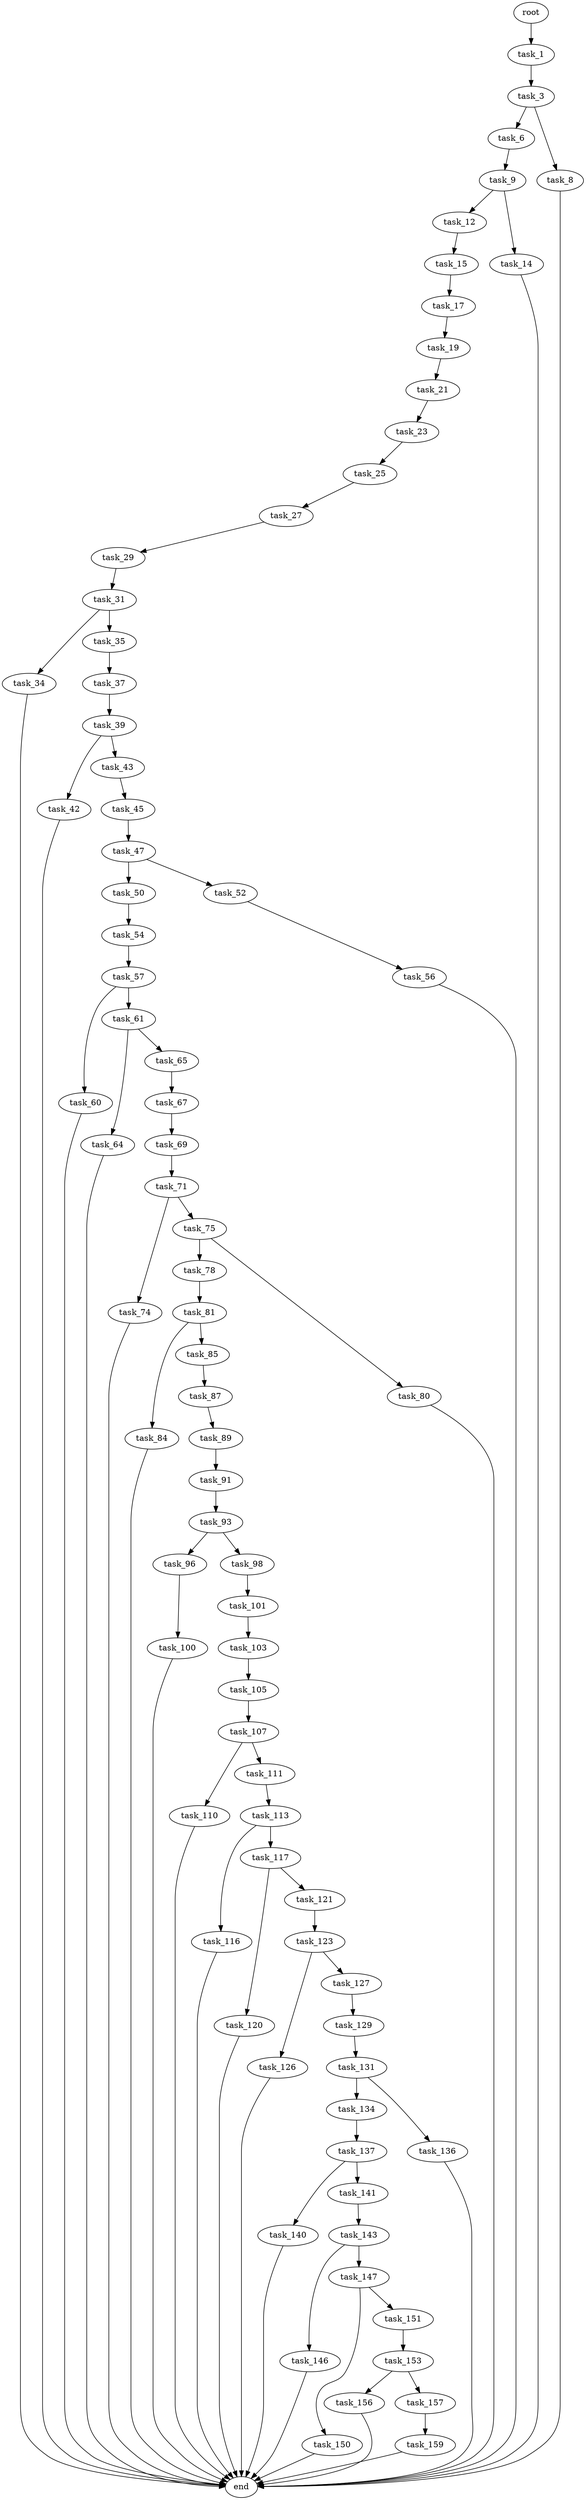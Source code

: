 digraph G {
  root [size="0.000000"];
  task_1 [size="289042935.000000"];
  task_3 [size="68719476736.000000"];
  task_6 [size="1073741824000.000000"];
  task_8 [size="48892544622.000000"];
  task_9 [size="277025951178.000000"];
  task_12 [size="485581550141.000000"];
  task_14 [size="1463120244.000000"];
  task_15 [size="3269094732.000000"];
  task_17 [size="318420158104.000000"];
  task_19 [size="652064746754.000000"];
  task_21 [size="14523356572.000000"];
  task_23 [size="267153973227.000000"];
  task_25 [size="549755813888.000000"];
  task_27 [size="926765159306.000000"];
  task_29 [size="782757789696.000000"];
  task_31 [size="14761281294.000000"];
  task_34 [size="20585004646.000000"];
  task_35 [size="79264821956.000000"];
  task_37 [size="602264241754.000000"];
  task_39 [size="217923193176.000000"];
  task_42 [size="377654998118.000000"];
  task_43 [size="25568662618.000000"];
  task_45 [size="68719476736.000000"];
  task_47 [size="3448781459.000000"];
  task_50 [size="8589934592.000000"];
  task_52 [size="4342022064.000000"];
  task_54 [size="368293445632.000000"];
  task_56 [size="90573809983.000000"];
  task_57 [size="17369746104.000000"];
  task_60 [size="68719476736.000000"];
  task_61 [size="28991029248.000000"];
  task_64 [size="1383653027479.000000"];
  task_65 [size="28991029248.000000"];
  task_67 [size="22304036136.000000"];
  task_69 [size="47543881600.000000"];
  task_71 [size="1817929107.000000"];
  task_74 [size="1330194108911.000000"];
  task_75 [size="549755813888.000000"];
  task_78 [size="37889184040.000000"];
  task_80 [size="782757789696.000000"];
  task_81 [size="20505718660.000000"];
  task_84 [size="1559992221.000000"];
  task_85 [size="16752380857.000000"];
  task_87 [size="9463846961.000000"];
  task_89 [size="8866410137.000000"];
  task_91 [size="231928233984.000000"];
  task_93 [size="68719476736.000000"];
  task_96 [size="114288056737.000000"];
  task_98 [size="5615337081.000000"];
  task_100 [size="186658753710.000000"];
  task_101 [size="116240532979.000000"];
  task_103 [size="499538593201.000000"];
  task_105 [size="3216885624.000000"];
  task_107 [size="212400585953.000000"];
  task_110 [size="349347244117.000000"];
  task_111 [size="1073741824000.000000"];
  task_113 [size="13619792935.000000"];
  task_116 [size="448787500992.000000"];
  task_117 [size="603645092486.000000"];
  task_120 [size="68719476736.000000"];
  task_121 [size="249504186255.000000"];
  task_123 [size="134217728000.000000"];
  task_126 [size="777947866.000000"];
  task_127 [size="266073075442.000000"];
  task_129 [size="8630510508.000000"];
  task_131 [size="134217728000.000000"];
  task_134 [size="8589934592.000000"];
  task_136 [size="68719476736.000000"];
  task_137 [size="68719476736.000000"];
  task_140 [size="782757789696.000000"];
  task_141 [size="10537496966.000000"];
  task_143 [size="7433719322.000000"];
  task_146 [size="331362825.000000"];
  task_147 [size="95903246775.000000"];
  task_150 [size="28991029248.000000"];
  task_151 [size="492270983813.000000"];
  task_153 [size="134217728000.000000"];
  task_156 [size="368293445632.000000"];
  task_157 [size="20136053511.000000"];
  task_159 [size="8589934592.000000"];
  end [size="0.000000"];

  root -> task_1 [size="1.000000"];
  task_1 -> task_3 [size="33554432.000000"];
  task_3 -> task_6 [size="134217728.000000"];
  task_3 -> task_8 [size="134217728.000000"];
  task_6 -> task_9 [size="838860800.000000"];
  task_8 -> end [size="1.000000"];
  task_9 -> task_12 [size="411041792.000000"];
  task_9 -> task_14 [size="411041792.000000"];
  task_12 -> task_15 [size="536870912.000000"];
  task_14 -> end [size="1.000000"];
  task_15 -> task_17 [size="209715200.000000"];
  task_17 -> task_19 [size="301989888.000000"];
  task_19 -> task_21 [size="411041792.000000"];
  task_21 -> task_23 [size="411041792.000000"];
  task_23 -> task_25 [size="209715200.000000"];
  task_25 -> task_27 [size="536870912.000000"];
  task_27 -> task_29 [size="838860800.000000"];
  task_29 -> task_31 [size="679477248.000000"];
  task_31 -> task_34 [size="838860800.000000"];
  task_31 -> task_35 [size="838860800.000000"];
  task_34 -> end [size="1.000000"];
  task_35 -> task_37 [size="75497472.000000"];
  task_37 -> task_39 [size="411041792.000000"];
  task_39 -> task_42 [size="679477248.000000"];
  task_39 -> task_43 [size="679477248.000000"];
  task_42 -> end [size="1.000000"];
  task_43 -> task_45 [size="411041792.000000"];
  task_45 -> task_47 [size="134217728.000000"];
  task_47 -> task_50 [size="134217728.000000"];
  task_47 -> task_52 [size="134217728.000000"];
  task_50 -> task_54 [size="33554432.000000"];
  task_52 -> task_56 [size="411041792.000000"];
  task_54 -> task_57 [size="411041792.000000"];
  task_56 -> end [size="1.000000"];
  task_57 -> task_60 [size="33554432.000000"];
  task_57 -> task_61 [size="33554432.000000"];
  task_60 -> end [size="1.000000"];
  task_61 -> task_64 [size="75497472.000000"];
  task_61 -> task_65 [size="75497472.000000"];
  task_64 -> end [size="1.000000"];
  task_65 -> task_67 [size="75497472.000000"];
  task_67 -> task_69 [size="679477248.000000"];
  task_69 -> task_71 [size="209715200.000000"];
  task_71 -> task_74 [size="134217728.000000"];
  task_71 -> task_75 [size="134217728.000000"];
  task_74 -> end [size="1.000000"];
  task_75 -> task_78 [size="536870912.000000"];
  task_75 -> task_80 [size="536870912.000000"];
  task_78 -> task_81 [size="679477248.000000"];
  task_80 -> end [size="1.000000"];
  task_81 -> task_84 [size="536870912.000000"];
  task_81 -> task_85 [size="536870912.000000"];
  task_84 -> end [size="1.000000"];
  task_85 -> task_87 [size="838860800.000000"];
  task_87 -> task_89 [size="33554432.000000"];
  task_89 -> task_91 [size="411041792.000000"];
  task_91 -> task_93 [size="301989888.000000"];
  task_93 -> task_96 [size="134217728.000000"];
  task_93 -> task_98 [size="134217728.000000"];
  task_96 -> task_100 [size="209715200.000000"];
  task_98 -> task_101 [size="679477248.000000"];
  task_100 -> end [size="1.000000"];
  task_101 -> task_103 [size="301989888.000000"];
  task_103 -> task_105 [size="536870912.000000"];
  task_105 -> task_107 [size="301989888.000000"];
  task_107 -> task_110 [size="209715200.000000"];
  task_107 -> task_111 [size="209715200.000000"];
  task_110 -> end [size="1.000000"];
  task_111 -> task_113 [size="838860800.000000"];
  task_113 -> task_116 [size="679477248.000000"];
  task_113 -> task_117 [size="679477248.000000"];
  task_116 -> end [size="1.000000"];
  task_117 -> task_120 [size="679477248.000000"];
  task_117 -> task_121 [size="679477248.000000"];
  task_120 -> end [size="1.000000"];
  task_121 -> task_123 [size="209715200.000000"];
  task_123 -> task_126 [size="209715200.000000"];
  task_123 -> task_127 [size="209715200.000000"];
  task_126 -> end [size="1.000000"];
  task_127 -> task_129 [size="411041792.000000"];
  task_129 -> task_131 [size="301989888.000000"];
  task_131 -> task_134 [size="209715200.000000"];
  task_131 -> task_136 [size="209715200.000000"];
  task_134 -> task_137 [size="33554432.000000"];
  task_136 -> end [size="1.000000"];
  task_137 -> task_140 [size="134217728.000000"];
  task_137 -> task_141 [size="134217728.000000"];
  task_140 -> end [size="1.000000"];
  task_141 -> task_143 [size="536870912.000000"];
  task_143 -> task_146 [size="134217728.000000"];
  task_143 -> task_147 [size="134217728.000000"];
  task_146 -> end [size="1.000000"];
  task_147 -> task_150 [size="134217728.000000"];
  task_147 -> task_151 [size="134217728.000000"];
  task_150 -> end [size="1.000000"];
  task_151 -> task_153 [size="679477248.000000"];
  task_153 -> task_156 [size="209715200.000000"];
  task_153 -> task_157 [size="209715200.000000"];
  task_156 -> end [size="1.000000"];
  task_157 -> task_159 [size="838860800.000000"];
  task_159 -> end [size="1.000000"];
}
